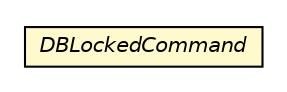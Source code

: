 #!/usr/local/bin/dot
#
# Class diagram 
# Generated by UMLGraph version 5.1 (http://www.umlgraph.org/)
#

digraph G {
	edge [fontname="Helvetica",fontsize=10,labelfontname="Helvetica",labelfontsize=10];
	node [fontname="Helvetica",fontsize=10,shape=plaintext];
	nodesep=0.25;
	ranksep=0.5;
	// pt.ist.fenixframework.backend.jvstmojb.repository.DbUtil.DBLockedCommand
	c142834 [label=<<table title="pt.ist.fenixframework.backend.jvstmojb.repository.DbUtil.DBLockedCommand" border="0" cellborder="1" cellspacing="0" cellpadding="2" port="p" bgcolor="lemonChiffon" href="./DbUtil.DBLockedCommand.html">
		<tr><td><table border="0" cellspacing="0" cellpadding="1">
<tr><td align="center" balign="center"><font face="Helvetica-Oblique"> DBLockedCommand </font></td></tr>
		</table></td></tr>
		</table>>, fontname="Helvetica", fontcolor="black", fontsize=10.0];
}

